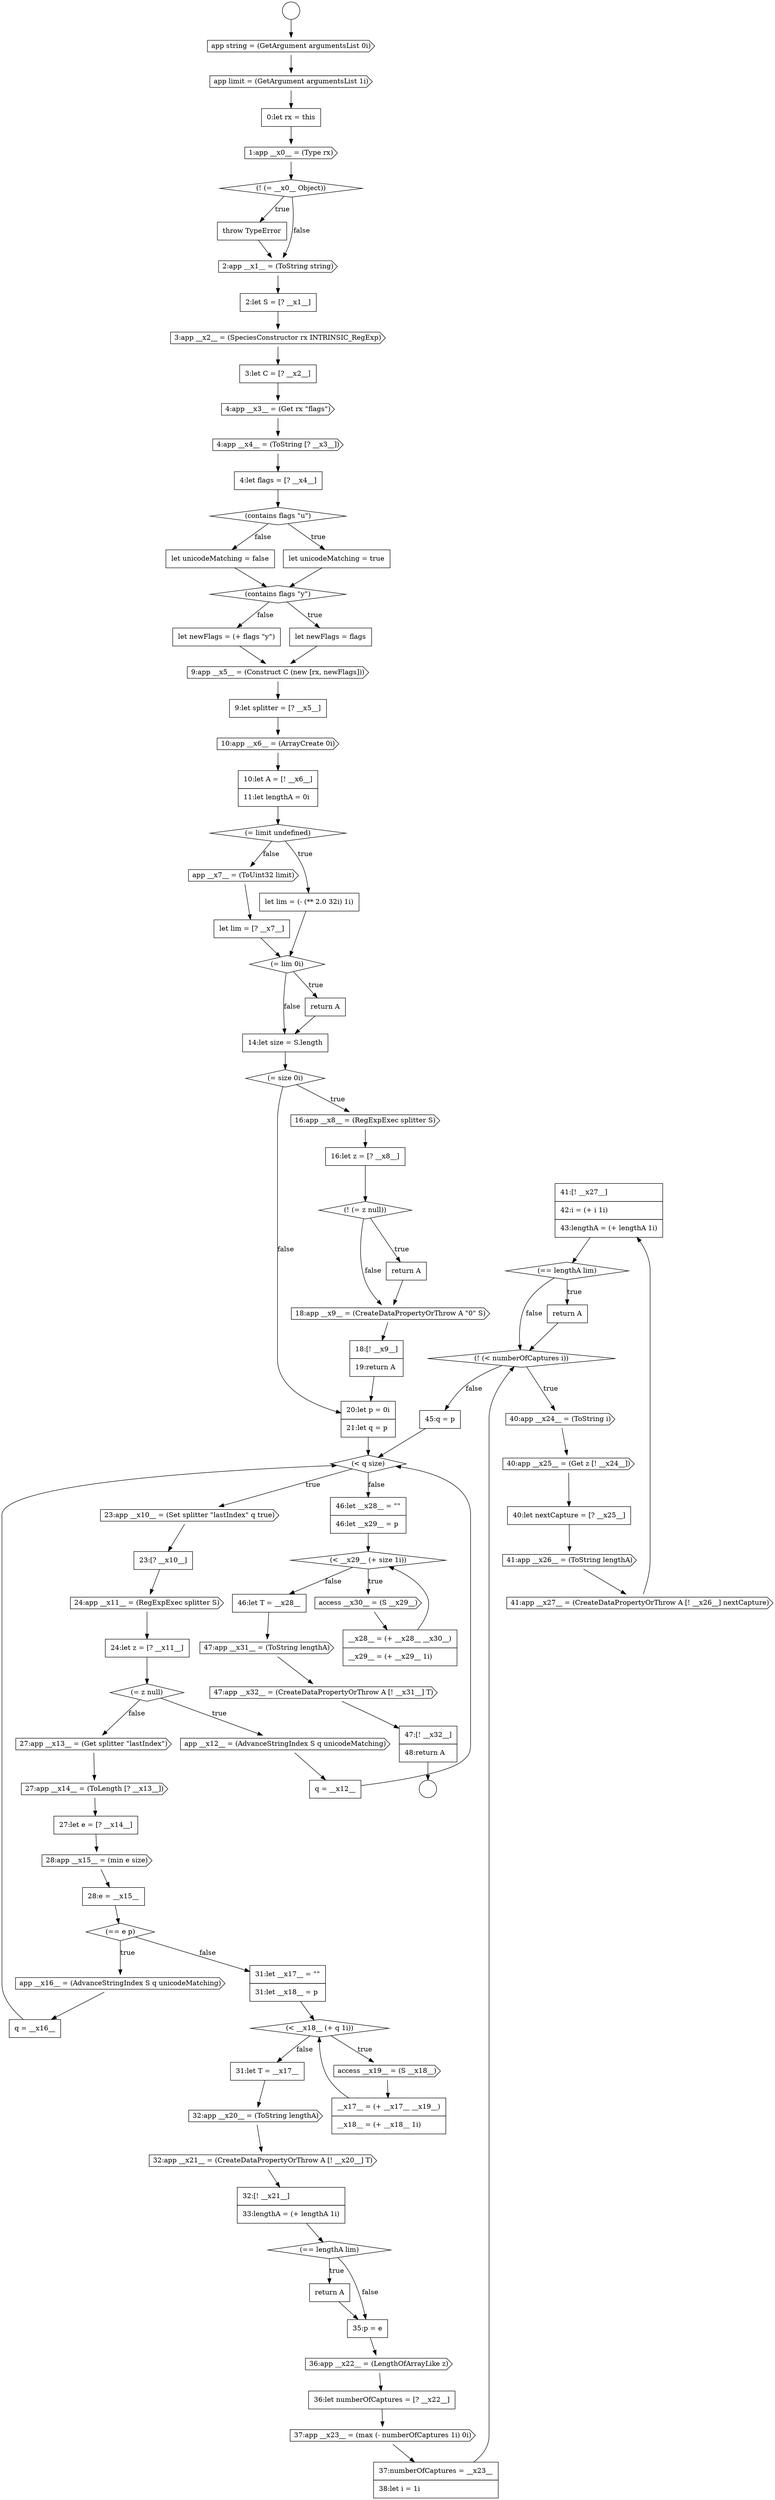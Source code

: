 digraph {
  node15462 [shape=none, margin=0, label=<<font color="black">
    <table border="0" cellborder="1" cellspacing="0" cellpadding="10">
      <tr><td align="left">41:[! __x27__]</td></tr>
      <tr><td align="left">42:i = (+ i 1i)</td></tr>
      <tr><td align="left">43:lengthA = (+ lengthA 1i)</td></tr>
    </table>
  </font>> color="black" fillcolor="white" style=filled]
  node15397 [shape=cds, label=<<font color="black">4:app __x3__ = (Get rx &quot;flags&quot;)</font>> color="black" fillcolor="white" style=filled]
  node15469 [shape=none, margin=0, label=<<font color="black">
    <table border="0" cellborder="1" cellspacing="0" cellpadding="10">
      <tr><td align="left">__x28__ = (+ __x28__ __x30__)</td></tr>
      <tr><td align="left">__x29__ = (+ __x29__ 1i)</td></tr>
    </table>
  </font>> color="black" fillcolor="white" style=filled]
  node15467 [shape=diamond, label=<<font color="black">(&lt; __x29__ (+ size 1i))</font>> color="black" fillcolor="white" style=filled]
  node15418 [shape=cds, label=<<font color="black">16:app __x8__ = (RegExpExec splitter S)</font>> color="black" fillcolor="white" style=filled]
  node15440 [shape=none, margin=0, label=<<font color="black">
    <table border="0" cellborder="1" cellspacing="0" cellpadding="10">
      <tr><td align="left">q = __x16__</td></tr>
    </table>
  </font>> color="black" fillcolor="white" style=filled]
  node15472 [shape=cds, label=<<font color="black">47:app __x32__ = (CreateDataPropertyOrThrow A [! __x31__] T)</font>> color="black" fillcolor="white" style=filled]
  node15413 [shape=none, margin=0, label=<<font color="black">
    <table border="0" cellborder="1" cellspacing="0" cellpadding="10">
      <tr><td align="left">let lim = [? __x7__]</td></tr>
    </table>
  </font>> color="black" fillcolor="white" style=filled]
  node15450 [shape=none, margin=0, label=<<font color="black">
    <table border="0" cellborder="1" cellspacing="0" cellpadding="10">
      <tr><td align="left">return A</td></tr>
    </table>
  </font>> color="black" fillcolor="white" style=filled]
  node15408 [shape=cds, label=<<font color="black">10:app __x6__ = (ArrayCreate 0i)</font>> color="black" fillcolor="white" style=filled]
  node15403 [shape=diamond, label=<<font color="black">(contains flags &quot;y&quot;)</font>> color="black" fillcolor="white" style=filled]
  node15435 [shape=none, margin=0, label=<<font color="black">
    <table border="0" cellborder="1" cellspacing="0" cellpadding="10">
      <tr><td align="left">27:let e = [? __x14__]</td></tr>
    </table>
  </font>> color="black" fillcolor="white" style=filled]
  node15387 [shape=cds, label=<<font color="black">app string = (GetArgument argumentsList 0i)</font>> color="black" fillcolor="white" style=filled]
  node15426 [shape=cds, label=<<font color="black">23:app __x10__ = (Set splitter &quot;lastIndex&quot; q true)</font>> color="black" fillcolor="white" style=filled]
  node15394 [shape=none, margin=0, label=<<font color="black">
    <table border="0" cellborder="1" cellspacing="0" cellpadding="10">
      <tr><td align="left">2:let S = [? __x1__]</td></tr>
    </table>
  </font>> color="black" fillcolor="white" style=filled]
  node15441 [shape=none, margin=0, label=<<font color="black">
    <table border="0" cellborder="1" cellspacing="0" cellpadding="10">
      <tr><td align="left">31:let __x17__ = &quot;&quot;</td></tr>
      <tr><td align="left">31:let __x18__ = p</td></tr>
    </table>
  </font>> color="black" fillcolor="white" style=filled]
  node15398 [shape=cds, label=<<font color="black">4:app __x4__ = (ToString [? __x3__])</font>> color="black" fillcolor="white" style=filled]
  node15445 [shape=none, margin=0, label=<<font color="black">
    <table border="0" cellborder="1" cellspacing="0" cellpadding="10">
      <tr><td align="left">31:let T = __x17__</td></tr>
    </table>
  </font>> color="black" fillcolor="white" style=filled]
  node15409 [shape=none, margin=0, label=<<font color="black">
    <table border="0" cellborder="1" cellspacing="0" cellpadding="10">
      <tr><td align="left">10:let A = [! __x6__]</td></tr>
      <tr><td align="left">11:let lengthA = 0i</td></tr>
    </table>
  </font>> color="black" fillcolor="white" style=filled]
  node15468 [shape=cds, label=<<font color="black">access __x30__ = (S __x29__)</font>> color="black" fillcolor="white" style=filled]
  node15430 [shape=diamond, label=<<font color="black">(= z null)</font>> color="black" fillcolor="white" style=filled]
  node15473 [shape=none, margin=0, label=<<font color="black">
    <table border="0" cellborder="1" cellspacing="0" cellpadding="10">
      <tr><td align="left">47:[! __x32__]</td></tr>
      <tr><td align="left">48:return A</td></tr>
    </table>
  </font>> color="black" fillcolor="white" style=filled]
  node15458 [shape=cds, label=<<font color="black">40:app __x25__ = (Get z [! __x24__])</font>> color="black" fillcolor="white" style=filled]
  node15402 [shape=none, margin=0, label=<<font color="black">
    <table border="0" cellborder="1" cellspacing="0" cellpadding="10">
      <tr><td align="left">let unicodeMatching = false</td></tr>
    </table>
  </font>> color="black" fillcolor="white" style=filled]
  node15424 [shape=none, margin=0, label=<<font color="black">
    <table border="0" cellborder="1" cellspacing="0" cellpadding="10">
      <tr><td align="left">20:let p = 0i</td></tr>
      <tr><td align="left">21:let q = p</td></tr>
    </table>
  </font>> color="black" fillcolor="white" style=filled]
  node15449 [shape=diamond, label=<<font color="black">(== lengthA lim)</font>> color="black" fillcolor="white" style=filled]
  node15392 [shape=none, margin=0, label=<<font color="black">
    <table border="0" cellborder="1" cellspacing="0" cellpadding="10">
      <tr><td align="left">throw TypeError</td></tr>
    </table>
  </font>> color="black" fillcolor="white" style=filled]
  node15434 [shape=cds, label=<<font color="black">27:app __x14__ = (ToLength [? __x13__])</font>> color="black" fillcolor="white" style=filled]
  node15407 [shape=none, margin=0, label=<<font color="black">
    <table border="0" cellborder="1" cellspacing="0" cellpadding="10">
      <tr><td align="left">9:let splitter = [? __x5__]</td></tr>
    </table>
  </font>> color="black" fillcolor="white" style=filled]
  node15439 [shape=cds, label=<<font color="black">app __x16__ = (AdvanceStringIndex S q unicodeMatching)</font>> color="black" fillcolor="white" style=filled]
  node15471 [shape=cds, label=<<font color="black">47:app __x31__ = (ToString lengthA)</font>> color="black" fillcolor="white" style=filled]
  node15422 [shape=cds, label=<<font color="black">18:app __x9__ = (CreateDataPropertyOrThrow A &quot;0&quot; S)</font>> color="black" fillcolor="white" style=filled]
  node15417 [shape=diamond, label=<<font color="black">(= size 0i)</font>> color="black" fillcolor="white" style=filled]
  node15456 [shape=diamond, label=<<font color="black">(! (&lt; numberOfCaptures i))</font>> color="black" fillcolor="white" style=filled]
  node15454 [shape=cds, label=<<font color="black">37:app __x23__ = (max (- numberOfCaptures 1i) 0i)</font>> color="black" fillcolor="white" style=filled]
  node15466 [shape=none, margin=0, label=<<font color="black">
    <table border="0" cellborder="1" cellspacing="0" cellpadding="10">
      <tr><td align="left">46:let __x28__ = &quot;&quot;</td></tr>
      <tr><td align="left">46:let __x29__ = p</td></tr>
    </table>
  </font>> color="black" fillcolor="white" style=filled]
  node15459 [shape=none, margin=0, label=<<font color="black">
    <table border="0" cellborder="1" cellspacing="0" cellpadding="10">
      <tr><td align="left">40:let nextCapture = [? __x25__]</td></tr>
    </table>
  </font>> color="black" fillcolor="white" style=filled]
  node15410 [shape=diamond, label=<<font color="black">(= limit undefined)</font>> color="black" fillcolor="white" style=filled]
  node15388 [shape=cds, label=<<font color="black">app limit = (GetArgument argumentsList 1i)</font>> color="black" fillcolor="white" style=filled]
  node15421 [shape=none, margin=0, label=<<font color="black">
    <table border="0" cellborder="1" cellspacing="0" cellpadding="10">
      <tr><td align="left">return A</td></tr>
    </table>
  </font>> color="black" fillcolor="white" style=filled]
  node15442 [shape=diamond, label=<<font color="black">(&lt; __x18__ (+ q 1i))</font>> color="black" fillcolor="white" style=filled]
  node15399 [shape=none, margin=0, label=<<font color="black">
    <table border="0" cellborder="1" cellspacing="0" cellpadding="10">
      <tr><td align="left">4:let flags = [? __x4__]</td></tr>
    </table>
  </font>> color="black" fillcolor="white" style=filled]
  node15463 [shape=diamond, label=<<font color="black">(== lengthA lim)</font>> color="black" fillcolor="white" style=filled]
  node15431 [shape=cds, label=<<font color="black">app __x12__ = (AdvanceStringIndex S q unicodeMatching)</font>> color="black" fillcolor="white" style=filled]
  node15414 [shape=diamond, label=<<font color="black">(= lim 0i)</font>> color="black" fillcolor="white" style=filled]
  node15395 [shape=cds, label=<<font color="black">3:app __x2__ = (SpeciesConstructor rx INTRINSIC_RegExp)</font>> color="black" fillcolor="white" style=filled]
  node15446 [shape=cds, label=<<font color="black">32:app __x20__ = (ToString lengthA)</font>> color="black" fillcolor="white" style=filled]
  node15427 [shape=none, margin=0, label=<<font color="black">
    <table border="0" cellborder="1" cellspacing="0" cellpadding="10">
      <tr><td align="left">23:[? __x10__]</td></tr>
    </table>
  </font>> color="black" fillcolor="white" style=filled]
  node15423 [shape=none, margin=0, label=<<font color="black">
    <table border="0" cellborder="1" cellspacing="0" cellpadding="10">
      <tr><td align="left">18:[! __x9__]</td></tr>
      <tr><td align="left">19:return A</td></tr>
    </table>
  </font>> color="black" fillcolor="white" style=filled]
  node15433 [shape=cds, label=<<font color="black">27:app __x13__ = (Get splitter &quot;lastIndex&quot;)</font>> color="black" fillcolor="white" style=filled]
  node15391 [shape=diamond, label=<<font color="black">(! (= __x0__ Object))</font>> color="black" fillcolor="white" style=filled]
  node15428 [shape=cds, label=<<font color="black">24:app __x11__ = (RegExpExec splitter S)</font>> color="black" fillcolor="white" style=filled]
  node15470 [shape=none, margin=0, label=<<font color="black">
    <table border="0" cellborder="1" cellspacing="0" cellpadding="10">
      <tr><td align="left">46:let T = __x28__</td></tr>
    </table>
  </font>> color="black" fillcolor="white" style=filled]
  node15406 [shape=cds, label=<<font color="black">9:app __x5__ = (Construct C (new [rx, newFlags]))</font>> color="black" fillcolor="white" style=filled]
  node15460 [shape=cds, label=<<font color="black">41:app __x26__ = (ToString lengthA)</font>> color="black" fillcolor="white" style=filled]
  node15452 [shape=cds, label=<<font color="black">36:app __x22__ = (LengthOfArrayLike z)</font>> color="black" fillcolor="white" style=filled]
  node15401 [shape=none, margin=0, label=<<font color="black">
    <table border="0" cellborder="1" cellspacing="0" cellpadding="10">
      <tr><td align="left">let unicodeMatching = true</td></tr>
    </table>
  </font>> color="black" fillcolor="white" style=filled]
  node15455 [shape=none, margin=0, label=<<font color="black">
    <table border="0" cellborder="1" cellspacing="0" cellpadding="10">
      <tr><td align="left">37:numberOfCaptures = __x23__</td></tr>
      <tr><td align="left">38:let i = 1i</td></tr>
    </table>
  </font>> color="black" fillcolor="white" style=filled]
  node15453 [shape=none, margin=0, label=<<font color="black">
    <table border="0" cellborder="1" cellspacing="0" cellpadding="10">
      <tr><td align="left">36:let numberOfCaptures = [? __x22__]</td></tr>
    </table>
  </font>> color="black" fillcolor="white" style=filled]
  node15465 [shape=none, margin=0, label=<<font color="black">
    <table border="0" cellborder="1" cellspacing="0" cellpadding="10">
      <tr><td align="left">45:q = p</td></tr>
    </table>
  </font>> color="black" fillcolor="white" style=filled]
  node15420 [shape=diamond, label=<<font color="black">(! (= z null))</font>> color="black" fillcolor="white" style=filled]
  node15389 [shape=none, margin=0, label=<<font color="black">
    <table border="0" cellborder="1" cellspacing="0" cellpadding="10">
      <tr><td align="left">0:let rx = this</td></tr>
    </table>
  </font>> color="black" fillcolor="white" style=filled]
  node15438 [shape=diamond, label=<<font color="black">(== e p)</font>> color="black" fillcolor="white" style=filled]
  node15464 [shape=none, margin=0, label=<<font color="black">
    <table border="0" cellborder="1" cellspacing="0" cellpadding="10">
      <tr><td align="left">return A</td></tr>
    </table>
  </font>> color="black" fillcolor="white" style=filled]
  node15432 [shape=none, margin=0, label=<<font color="black">
    <table border="0" cellborder="1" cellspacing="0" cellpadding="10">
      <tr><td align="left">q = __x12__</td></tr>
    </table>
  </font>> color="black" fillcolor="white" style=filled]
  node15405 [shape=none, margin=0, label=<<font color="black">
    <table border="0" cellborder="1" cellspacing="0" cellpadding="10">
      <tr><td align="left">let newFlags = (+ flags &quot;y&quot;)</td></tr>
    </table>
  </font>> color="black" fillcolor="white" style=filled]
  node15385 [shape=circle label=" " color="black" fillcolor="white" style=filled]
  node15447 [shape=cds, label=<<font color="black">32:app __x21__ = (CreateDataPropertyOrThrow A [! __x20__] T)</font>> color="black" fillcolor="white" style=filled]
  node15415 [shape=none, margin=0, label=<<font color="black">
    <table border="0" cellborder="1" cellspacing="0" cellpadding="10">
      <tr><td align="left">return A</td></tr>
    </table>
  </font>> color="black" fillcolor="white" style=filled]
  node15400 [shape=diamond, label=<<font color="black">(contains flags &quot;u&quot;)</font>> color="black" fillcolor="white" style=filled]
  node15390 [shape=cds, label=<<font color="black">1:app __x0__ = (Type rx)</font>> color="black" fillcolor="white" style=filled]
  node15396 [shape=none, margin=0, label=<<font color="black">
    <table border="0" cellborder="1" cellspacing="0" cellpadding="10">
      <tr><td align="left">3:let C = [? __x2__]</td></tr>
    </table>
  </font>> color="black" fillcolor="white" style=filled]
  node15411 [shape=none, margin=0, label=<<font color="black">
    <table border="0" cellborder="1" cellspacing="0" cellpadding="10">
      <tr><td align="left">let lim = (- (** 2.0 32i) 1i)</td></tr>
    </table>
  </font>> color="black" fillcolor="white" style=filled]
  node15443 [shape=cds, label=<<font color="black">access __x19__ = (S __x18__)</font>> color="black" fillcolor="white" style=filled]
  node15436 [shape=cds, label=<<font color="black">28:app __x15__ = (min e size)</font>> color="black" fillcolor="white" style=filled]
  node15437 [shape=none, margin=0, label=<<font color="black">
    <table border="0" cellborder="1" cellspacing="0" cellpadding="10">
      <tr><td align="left">28:e = __x15__</td></tr>
    </table>
  </font>> color="black" fillcolor="white" style=filled]
  node15404 [shape=none, margin=0, label=<<font color="black">
    <table border="0" cellborder="1" cellspacing="0" cellpadding="10">
      <tr><td align="left">let newFlags = flags</td></tr>
    </table>
  </font>> color="black" fillcolor="white" style=filled]
  node15451 [shape=none, margin=0, label=<<font color="black">
    <table border="0" cellborder="1" cellspacing="0" cellpadding="10">
      <tr><td align="left">35:p = e</td></tr>
    </table>
  </font>> color="black" fillcolor="white" style=filled]
  node15419 [shape=none, margin=0, label=<<font color="black">
    <table border="0" cellborder="1" cellspacing="0" cellpadding="10">
      <tr><td align="left">16:let z = [? __x8__]</td></tr>
    </table>
  </font>> color="black" fillcolor="white" style=filled]
  node15425 [shape=diamond, label=<<font color="black">(&lt; q size)</font>> color="black" fillcolor="white" style=filled]
  node15448 [shape=none, margin=0, label=<<font color="black">
    <table border="0" cellborder="1" cellspacing="0" cellpadding="10">
      <tr><td align="left">32:[! __x21__]</td></tr>
      <tr><td align="left">33:lengthA = (+ lengthA 1i)</td></tr>
    </table>
  </font>> color="black" fillcolor="white" style=filled]
  node15461 [shape=cds, label=<<font color="black">41:app __x27__ = (CreateDataPropertyOrThrow A [! __x26__] nextCapture)</font>> color="black" fillcolor="white" style=filled]
  node15393 [shape=cds, label=<<font color="black">2:app __x1__ = (ToString string)</font>> color="black" fillcolor="white" style=filled]
  node15416 [shape=none, margin=0, label=<<font color="black">
    <table border="0" cellborder="1" cellspacing="0" cellpadding="10">
      <tr><td align="left">14:let size = S.length</td></tr>
    </table>
  </font>> color="black" fillcolor="white" style=filled]
  node15444 [shape=none, margin=0, label=<<font color="black">
    <table border="0" cellborder="1" cellspacing="0" cellpadding="10">
      <tr><td align="left">__x17__ = (+ __x17__ __x19__)</td></tr>
      <tr><td align="left">__x18__ = (+ __x18__ 1i)</td></tr>
    </table>
  </font>> color="black" fillcolor="white" style=filled]
  node15457 [shape=cds, label=<<font color="black">40:app __x24__ = (ToString i)</font>> color="black" fillcolor="white" style=filled]
  node15429 [shape=none, margin=0, label=<<font color="black">
    <table border="0" cellborder="1" cellspacing="0" cellpadding="10">
      <tr><td align="left">24:let z = [? __x11__]</td></tr>
    </table>
  </font>> color="black" fillcolor="white" style=filled]
  node15412 [shape=cds, label=<<font color="black">app __x7__ = (ToUint32 limit)</font>> color="black" fillcolor="white" style=filled]
  node15386 [shape=circle label=" " color="black" fillcolor="white" style=filled]
  node15463 -> node15464 [label=<<font color="black">true</font>> color="black"]
  node15463 -> node15456 [label=<<font color="black">false</font>> color="black"]
  node15420 -> node15421 [label=<<font color="black">true</font>> color="black"]
  node15420 -> node15422 [label=<<font color="black">false</font>> color="black"]
  node15423 -> node15424 [ color="black"]
  node15387 -> node15388 [ color="black"]
  node15421 -> node15422 [ color="black"]
  node15413 -> node15414 [ color="black"]
  node15416 -> node15417 [ color="black"]
  node15445 -> node15446 [ color="black"]
  node15410 -> node15411 [label=<<font color="black">true</font>> color="black"]
  node15410 -> node15412 [label=<<font color="black">false</font>> color="black"]
  node15390 -> node15391 [ color="black"]
  node15395 -> node15396 [ color="black"]
  node15462 -> node15463 [ color="black"]
  node15449 -> node15450 [label=<<font color="black">true</font>> color="black"]
  node15449 -> node15451 [label=<<font color="black">false</font>> color="black"]
  node15450 -> node15451 [ color="black"]
  node15425 -> node15426 [label=<<font color="black">true</font>> color="black"]
  node15425 -> node15466 [label=<<font color="black">false</font>> color="black"]
  node15401 -> node15403 [ color="black"]
  node15473 -> node15386 [ color="black"]
  node15432 -> node15425 [ color="black"]
  node15393 -> node15394 [ color="black"]
  node15459 -> node15460 [ color="black"]
  node15417 -> node15418 [label=<<font color="black">true</font>> color="black"]
  node15417 -> node15424 [label=<<font color="black">false</font>> color="black"]
  node15409 -> node15410 [ color="black"]
  node15430 -> node15431 [label=<<font color="black">true</font>> color="black"]
  node15430 -> node15433 [label=<<font color="black">false</font>> color="black"]
  node15464 -> node15456 [ color="black"]
  node15433 -> node15434 [ color="black"]
  node15455 -> node15456 [ color="black"]
  node15431 -> node15432 [ color="black"]
  node15443 -> node15444 [ color="black"]
  node15465 -> node15425 [ color="black"]
  node15396 -> node15397 [ color="black"]
  node15442 -> node15443 [label=<<font color="black">true</font>> color="black"]
  node15442 -> node15445 [label=<<font color="black">false</font>> color="black"]
  node15405 -> node15406 [ color="black"]
  node15466 -> node15467 [ color="black"]
  node15469 -> node15467 [ color="black"]
  node15399 -> node15400 [ color="black"]
  node15406 -> node15407 [ color="black"]
  node15435 -> node15436 [ color="black"]
  node15404 -> node15406 [ color="black"]
  node15400 -> node15401 [label=<<font color="black">true</font>> color="black"]
  node15400 -> node15402 [label=<<font color="black">false</font>> color="black"]
  node15424 -> node15425 [ color="black"]
  node15402 -> node15403 [ color="black"]
  node15446 -> node15447 [ color="black"]
  node15440 -> node15425 [ color="black"]
  node15411 -> node15414 [ color="black"]
  node15472 -> node15473 [ color="black"]
  node15458 -> node15459 [ color="black"]
  node15408 -> node15409 [ color="black"]
  node15419 -> node15420 [ color="black"]
  node15438 -> node15439 [label=<<font color="black">true</font>> color="black"]
  node15438 -> node15441 [label=<<font color="black">false</font>> color="black"]
  node15434 -> node15435 [ color="black"]
  node15453 -> node15454 [ color="black"]
  node15418 -> node15419 [ color="black"]
  node15439 -> node15440 [ color="black"]
  node15398 -> node15399 [ color="black"]
  node15397 -> node15398 [ color="black"]
  node15429 -> node15430 [ color="black"]
  node15452 -> node15453 [ color="black"]
  node15426 -> node15427 [ color="black"]
  node15460 -> node15461 [ color="black"]
  node15461 -> node15462 [ color="black"]
  node15392 -> node15393 [ color="black"]
  node15414 -> node15415 [label=<<font color="black">true</font>> color="black"]
  node15414 -> node15416 [label=<<font color="black">false</font>> color="black"]
  node15403 -> node15404 [label=<<font color="black">true</font>> color="black"]
  node15403 -> node15405 [label=<<font color="black">false</font>> color="black"]
  node15427 -> node15428 [ color="black"]
  node15407 -> node15408 [ color="black"]
  node15457 -> node15458 [ color="black"]
  node15428 -> node15429 [ color="black"]
  node15391 -> node15392 [label=<<font color="black">true</font>> color="black"]
  node15391 -> node15393 [label=<<font color="black">false</font>> color="black"]
  node15444 -> node15442 [ color="black"]
  node15467 -> node15468 [label=<<font color="black">true</font>> color="black"]
  node15467 -> node15470 [label=<<font color="black">false</font>> color="black"]
  node15437 -> node15438 [ color="black"]
  node15471 -> node15472 [ color="black"]
  node15389 -> node15390 [ color="black"]
  node15422 -> node15423 [ color="black"]
  node15412 -> node15413 [ color="black"]
  node15394 -> node15395 [ color="black"]
  node15436 -> node15437 [ color="black"]
  node15388 -> node15389 [ color="black"]
  node15456 -> node15457 [label=<<font color="black">true</font>> color="black"]
  node15456 -> node15465 [label=<<font color="black">false</font>> color="black"]
  node15385 -> node15387 [ color="black"]
  node15447 -> node15448 [ color="black"]
  node15415 -> node15416 [ color="black"]
  node15454 -> node15455 [ color="black"]
  node15468 -> node15469 [ color="black"]
  node15441 -> node15442 [ color="black"]
  node15470 -> node15471 [ color="black"]
  node15451 -> node15452 [ color="black"]
  node15448 -> node15449 [ color="black"]
}
